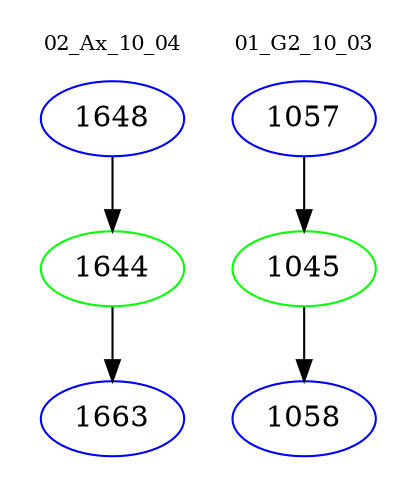 digraph{
subgraph cluster_0 {
color = white
label = "02_Ax_10_04";
fontsize=10;
T0_1648 [label="1648", color="blue"]
T0_1648 -> T0_1644 [color="black"]
T0_1644 [label="1644", color="green"]
T0_1644 -> T0_1663 [color="black"]
T0_1663 [label="1663", color="blue"]
}
subgraph cluster_1 {
color = white
label = "01_G2_10_03";
fontsize=10;
T1_1057 [label="1057", color="blue"]
T1_1057 -> T1_1045 [color="black"]
T1_1045 [label="1045", color="green"]
T1_1045 -> T1_1058 [color="black"]
T1_1058 [label="1058", color="blue"]
}
}
